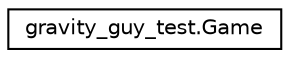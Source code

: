 digraph "Graphical Class Hierarchy"
{
 // LATEX_PDF_SIZE
  edge [fontname="Helvetica",fontsize="10",labelfontname="Helvetica",labelfontsize="10"];
  node [fontname="Helvetica",fontsize="10",shape=record];
  rankdir="LR";
  Node0 [label="gravity_guy_test.Game",height=0.2,width=0.4,color="black", fillcolor="white", style="filled",URL="$classgravity__guy__test_1_1Game.html",tooltip=" "];
}
